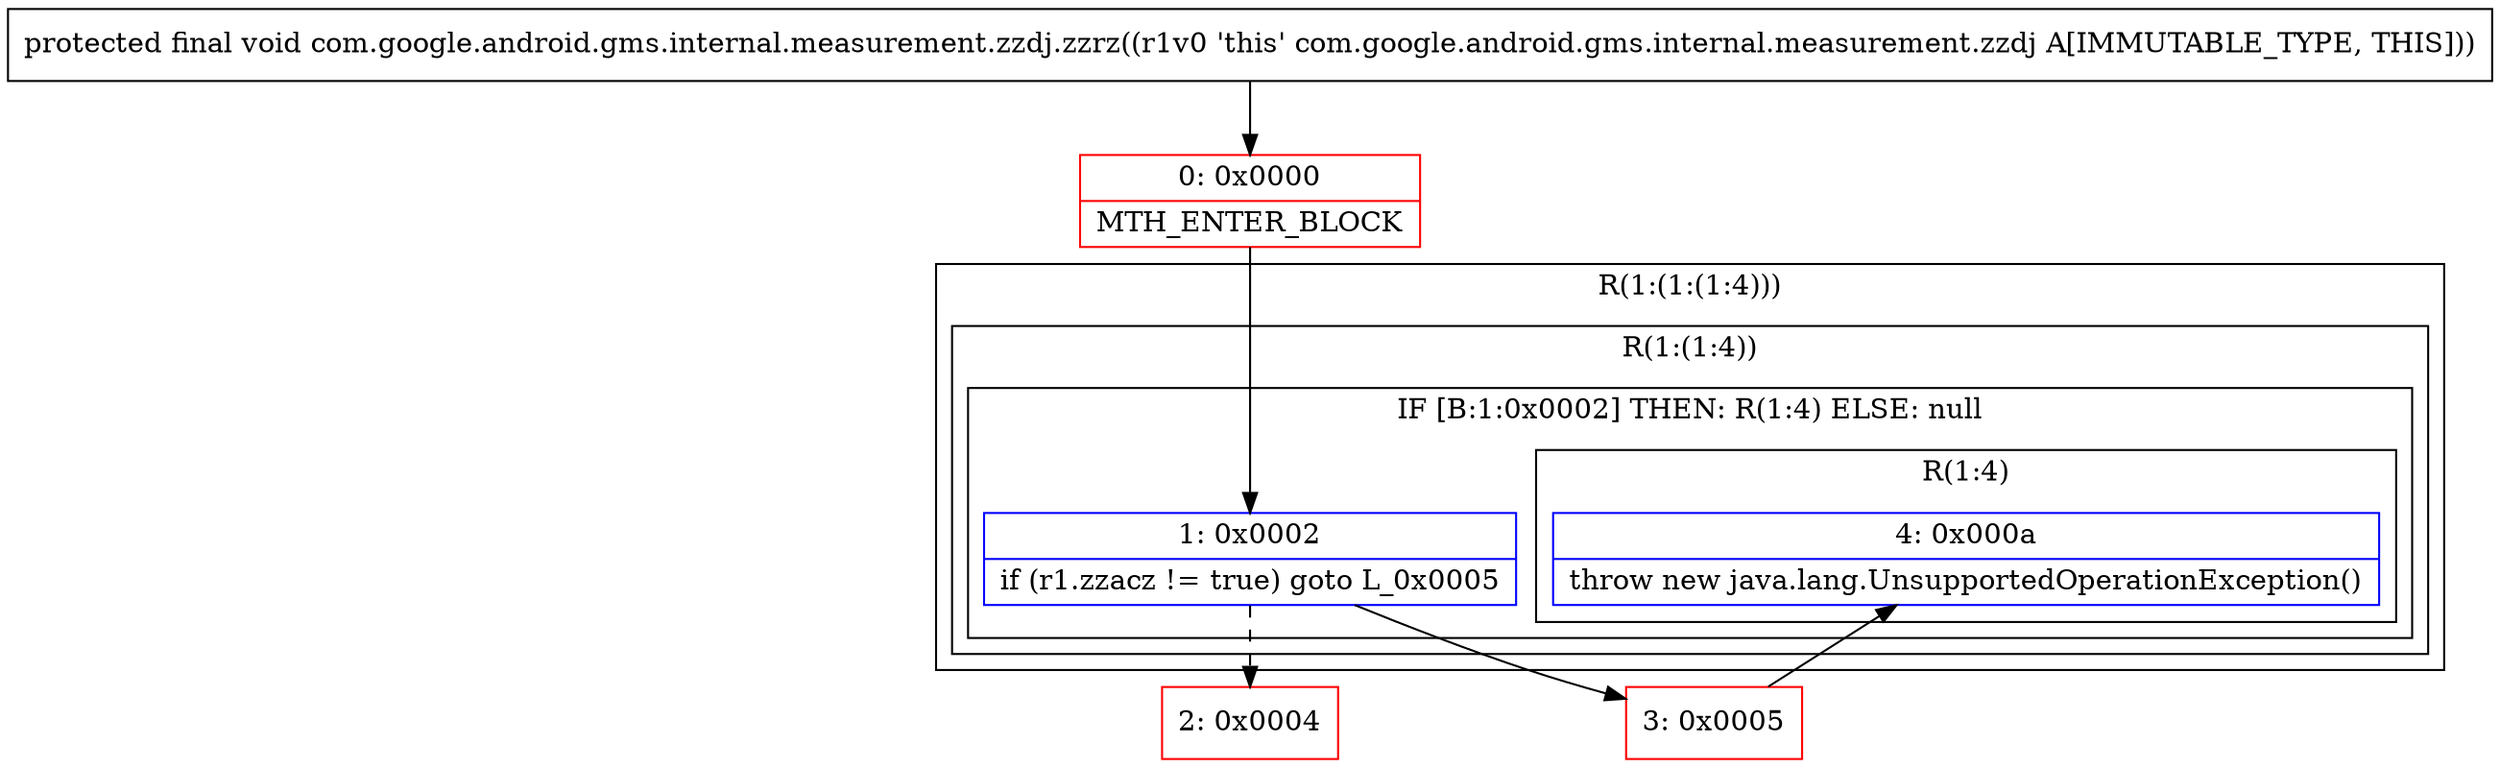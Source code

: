 digraph "CFG forcom.google.android.gms.internal.measurement.zzdj.zzrz()V" {
subgraph cluster_Region_2072828801 {
label = "R(1:(1:(1:4)))";
node [shape=record,color=blue];
subgraph cluster_Region_1639466897 {
label = "R(1:(1:4))";
node [shape=record,color=blue];
subgraph cluster_IfRegion_1563892850 {
label = "IF [B:1:0x0002] THEN: R(1:4) ELSE: null";
node [shape=record,color=blue];
Node_1 [shape=record,label="{1\:\ 0x0002|if (r1.zzacz != true) goto L_0x0005\l}"];
subgraph cluster_Region_131785270 {
label = "R(1:4)";
node [shape=record,color=blue];
Node_4 [shape=record,label="{4\:\ 0x000a|throw new java.lang.UnsupportedOperationException()\l}"];
}
}
}
}
Node_0 [shape=record,color=red,label="{0\:\ 0x0000|MTH_ENTER_BLOCK\l}"];
Node_2 [shape=record,color=red,label="{2\:\ 0x0004}"];
Node_3 [shape=record,color=red,label="{3\:\ 0x0005}"];
MethodNode[shape=record,label="{protected final void com.google.android.gms.internal.measurement.zzdj.zzrz((r1v0 'this' com.google.android.gms.internal.measurement.zzdj A[IMMUTABLE_TYPE, THIS])) }"];
MethodNode -> Node_0;
Node_1 -> Node_2[style=dashed];
Node_1 -> Node_3;
Node_0 -> Node_1;
Node_3 -> Node_4;
}

